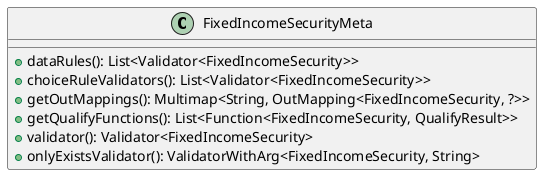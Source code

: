 @startuml

    class FixedIncomeSecurityMeta [[FixedIncomeSecurityMeta.html]] {
        +dataRules(): List<Validator<FixedIncomeSecurity>>
        +choiceRuleValidators(): List<Validator<FixedIncomeSecurity>>
        +getOutMappings(): Multimap<String, OutMapping<FixedIncomeSecurity, ?>>
        +getQualifyFunctions(): List<Function<FixedIncomeSecurity, QualifyResult>>
        +validator(): Validator<FixedIncomeSecurity>
        +onlyExistsValidator(): ValidatorWithArg<FixedIncomeSecurity, String>
    }

@enduml
